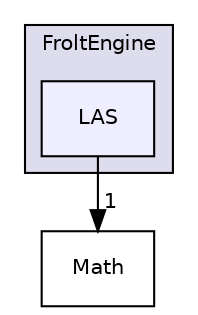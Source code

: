 digraph "C:/Users/Alexa/Documents/Github/FroltEngine/LAS" {
  compound=true
  node [ fontsize="10", fontname="Helvetica"];
  edge [ labelfontsize="10", labelfontname="Helvetica"];
  subgraph clusterdir_baacf327caffa611df7b41249c9ce391 {
    graph [ bgcolor="#ddddee", pencolor="black", label="FroltEngine" fontname="Helvetica", fontsize="10", URL="dir_baacf327caffa611df7b41249c9ce391.html"]
  dir_f0df5448aeb88ef28dd569b6a2c9b80b [shape=box, label="LAS", style="filled", fillcolor="#eeeeff", pencolor="black", URL="dir_f0df5448aeb88ef28dd569b6a2c9b80b.html"];
  }
  dir_3be1c43419ecf49a9c57805a1f0f4add [shape=box label="Math" URL="dir_3be1c43419ecf49a9c57805a1f0f4add.html"];
  dir_f0df5448aeb88ef28dd569b6a2c9b80b->dir_3be1c43419ecf49a9c57805a1f0f4add [headlabel="1", labeldistance=1.5 headhref="dir_000013_000014.html"];
}
